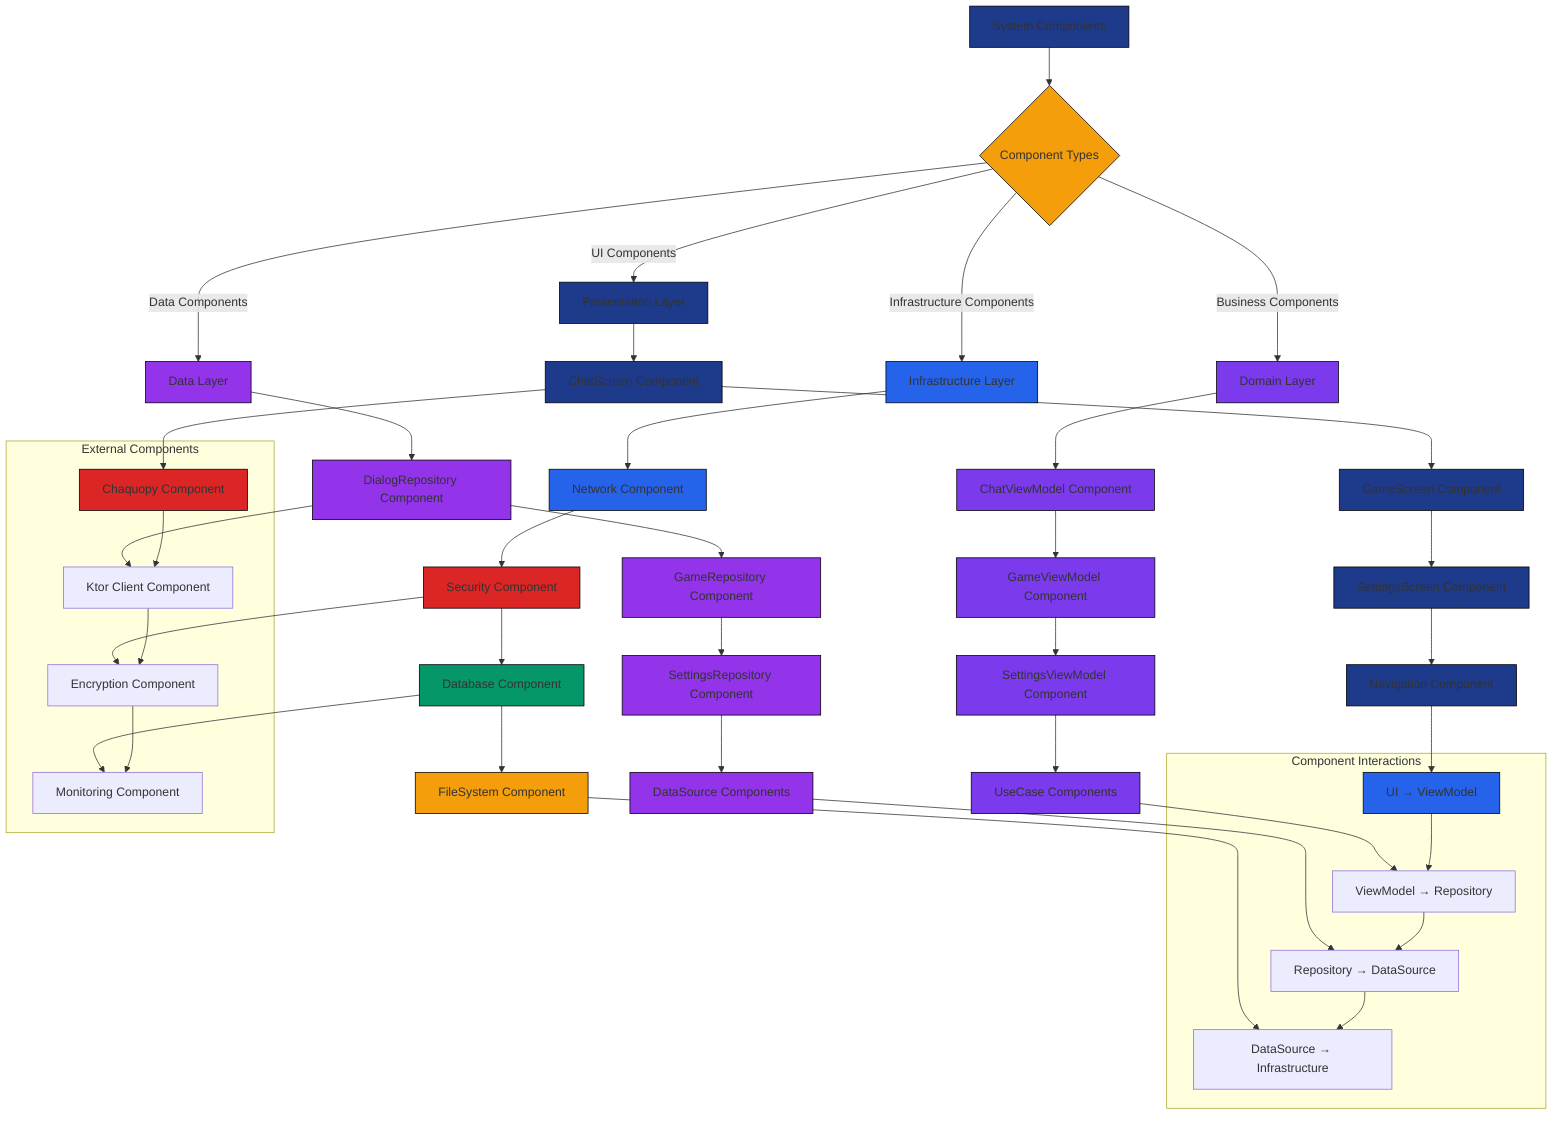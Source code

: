 ﻿graph TD
    A[System Components] --> B{Component Types}
    
    B -->|UI Components| C[Presentation Layer]
    B -->|Business Components| D[Domain Layer]
    B -->|Data Components| E[Data Layer]
    B -->|Infrastructure Components| F[Infrastructure Layer]
    
    C --> G[ChatScreen Component]
    G --> H[GameScreen Component]
    H --> I[SettingsScreen Component]
    I --> J[Navigation Component]
    
    D --> K[ChatViewModel Component]
    K --> L[GameViewModel Component]
    L --> M[SettingsViewModel Component]
    M --> N[UseCase Components]
    
    E --> O[DialogRepository Component]
    O --> P[GameRepository Component]
    P --> Q[SettingsRepository Component]
    Q --> R[DataSource Components]
    
    F --> S[Network Component]
    S --> T[Security Component]
    T --> U[Database Component]
    U --> V[FileSystem Component]
    
    subgraph "Component Interactions"
        W[UI → ViewModel] --> X[ViewModel → Repository]
        X --> Y[Repository → DataSource]
        Y --> Z[DataSource → Infrastructure]
    end
    
    subgraph "External Components"
        AA[Chaquopy Component] --> BB[Ktor Client Component]
        BB --> CC[Encryption Component]
        CC --> DD[Monitoring Component]
    end
    
    J --> W
    N --> X
    R --> Y
    V --> Z
    
    G --> AA
    O --> BB
    T --> CC
    U --> DD
    
    style A fill:#1E3A8A,stroke:#000000
    style B fill:#F59E0B,stroke:#000000
    style C fill:#1E3A8A,stroke:#000000
    style D fill:#7C3AED,stroke:#000000
    style E fill:#9333EA,stroke:#000000
    style F fill:#2563EB,stroke:#000000
    style G fill:#1E3A8A,stroke:#000000
    style H fill:#1E3A8A,stroke:#000000
    style I fill:#1E3A8A,stroke:#000000
    style J fill:#1E3A8A,stroke:#000000
    style K fill:#7C3AED,stroke:#000000
    style L fill:#7C3AED,stroke:#000000
    style M fill:#7C3AED,stroke:#000000
    style N fill:#7C3AED,stroke:#000000
    style O fill:#9333EA,stroke:#000000
    style P fill:#9333EA,stroke:#000000
    style Q fill:#9333EA,stroke:#000000
    style R fill:#9333EA,stroke:#000000
    style S fill:#2563EB,stroke:#000000
    style T fill:#DC2626,stroke:#000000
    style U fill:#059669,stroke:#000000
    style V fill:#F59E0B,stroke:#000000
    style W fill:#2563EB,stroke:#000000
    style AA fill:#DC2626,stroke:#000000